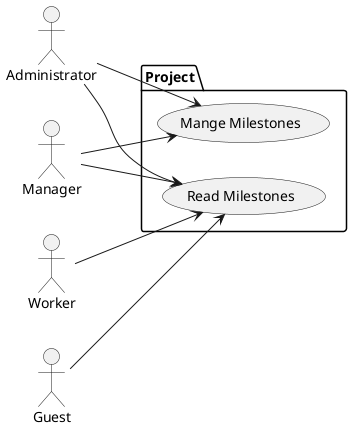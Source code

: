 @startuml
left to right direction

package Project {
    usecase "Mange Milestones" as manageMilestones
    usecase "Read Milestones" as readMilestones
}

:Administrator: as admin
:Manager: as manager
:Worker: as worker
:Guest: as guest

admin --> manageMilestones
admin --> readMilestones

manager --> manageMilestones
manager --> readMilestones

worker --> readMilestones

guest --> readMilestones

@enduml
